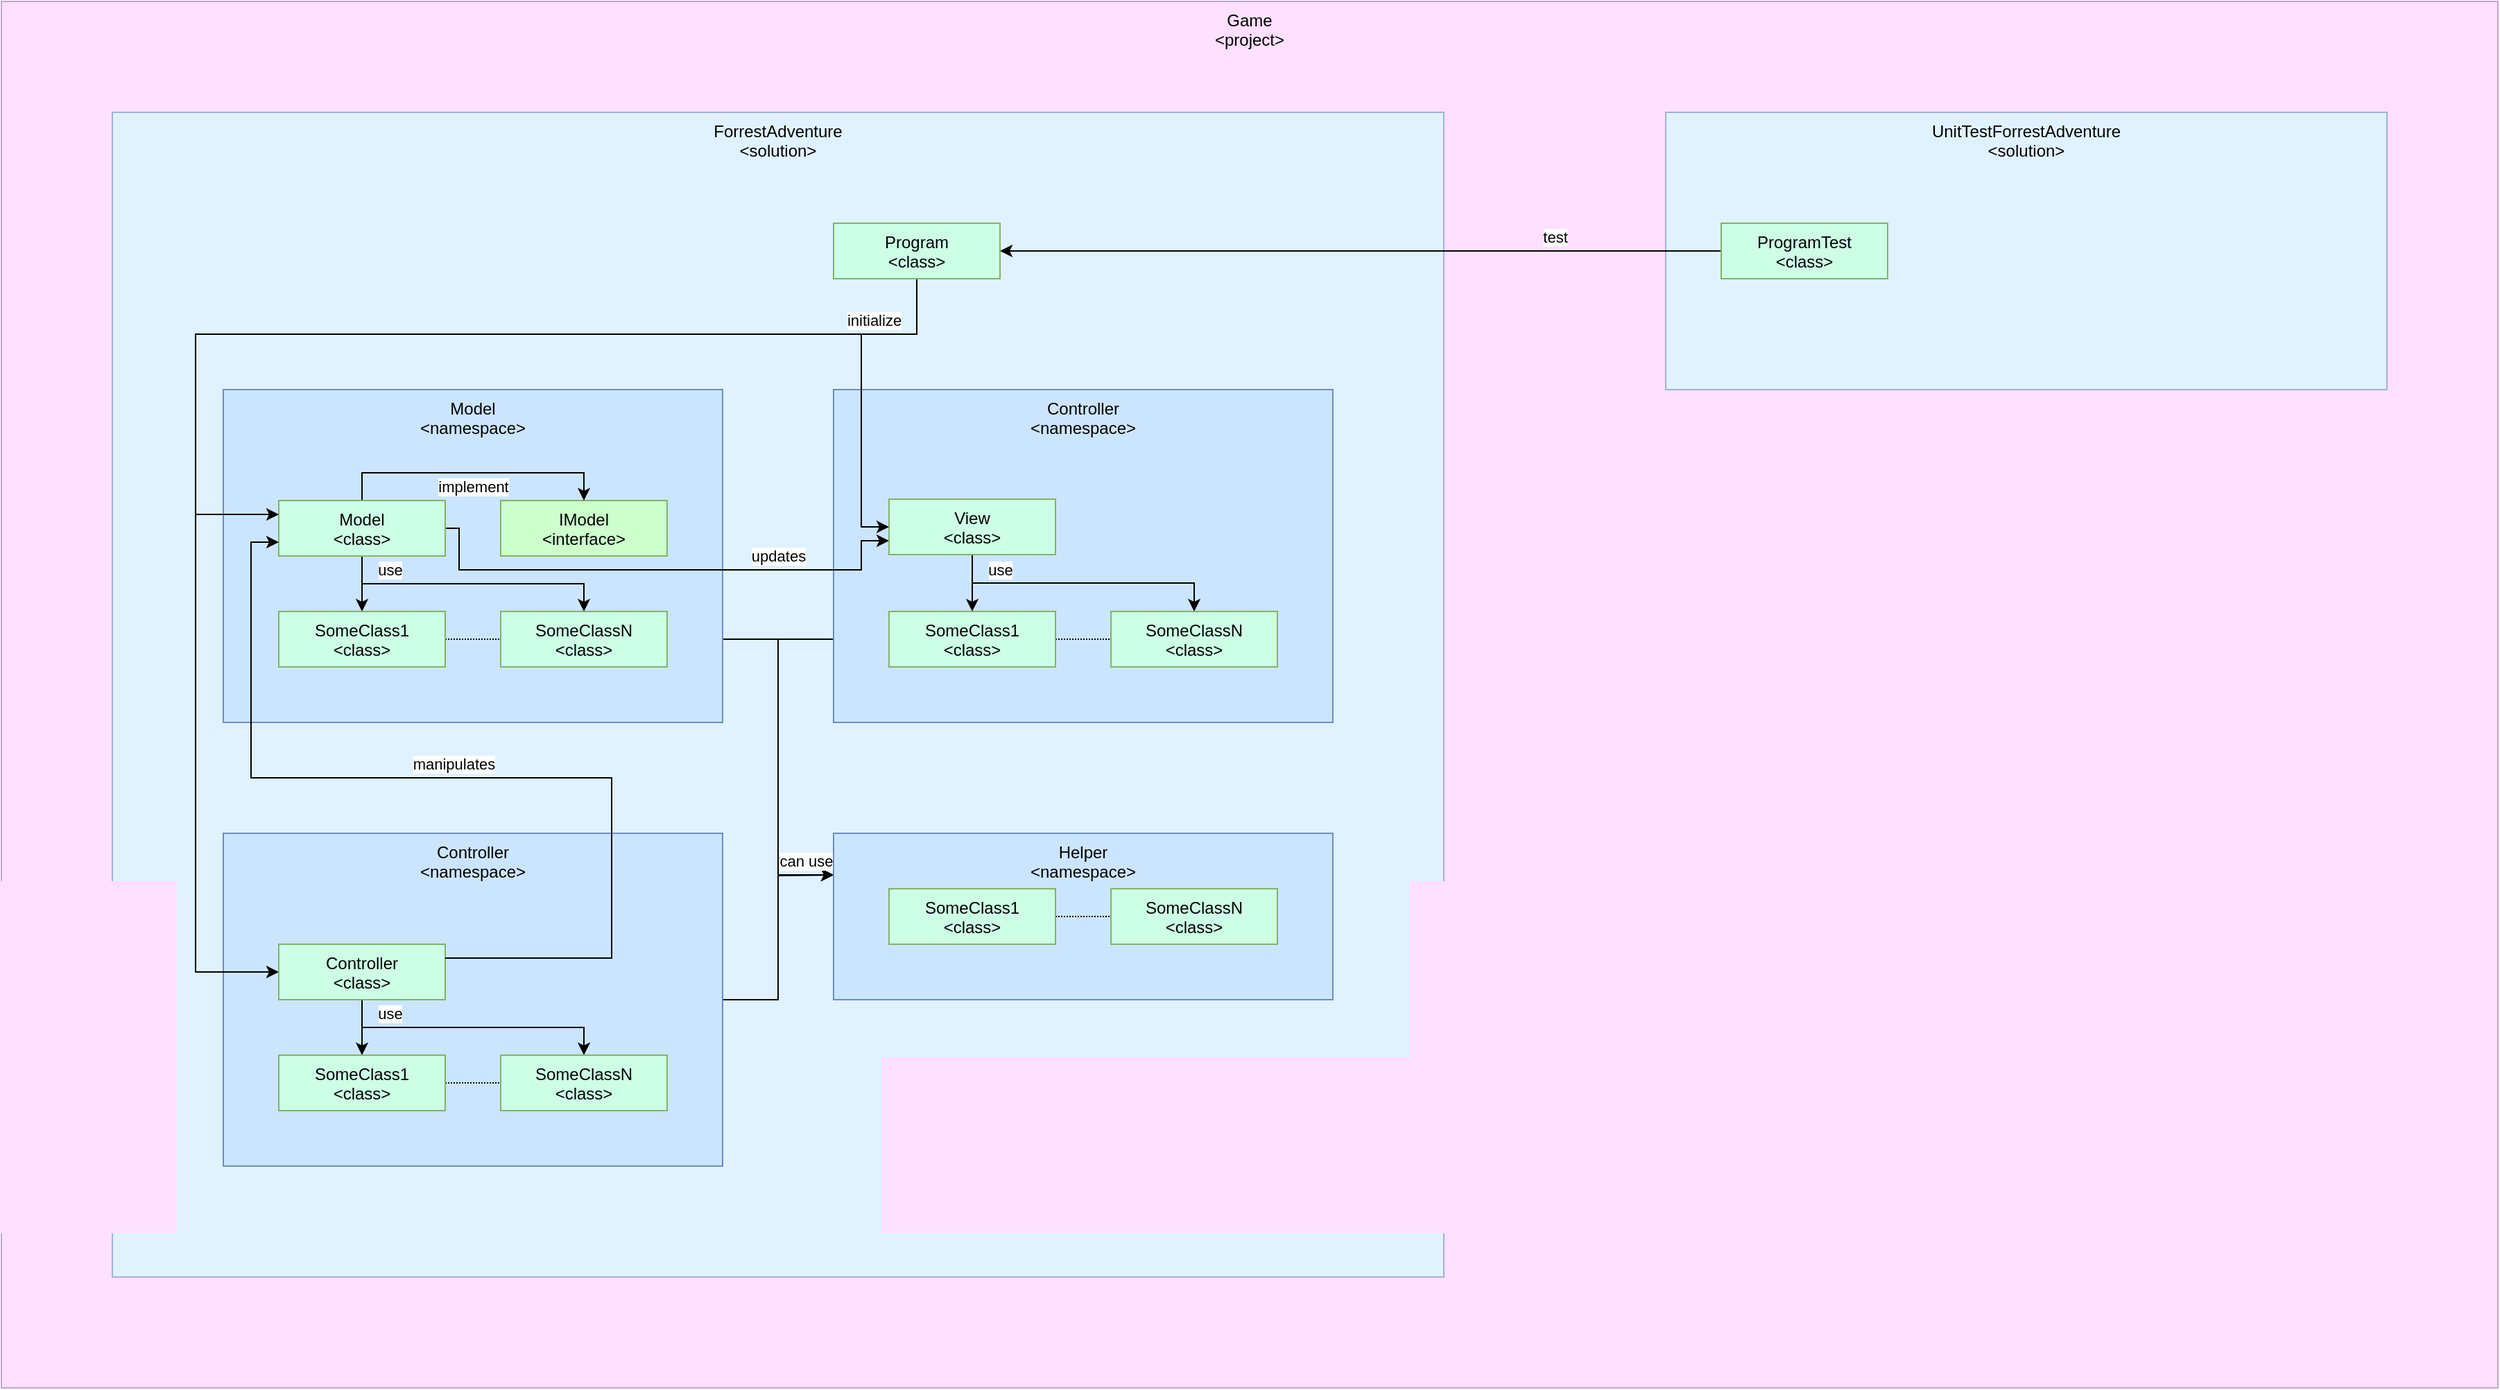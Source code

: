 <mxfile version="13.9.1"><diagram id="eldgkQ8Tza2UlyTcdQeU" name="Page-1"><mxGraphModel dx="2450" dy="945" grid="1" gridSize="10" guides="1" tooltips="1" connect="1" arrows="1" fold="1" page="1" pageScale="1" pageWidth="850" pageHeight="1100" math="0" shadow="0"><root><mxCell id="0"/><mxCell id="1" parent="0"/><mxCell id="JC25Zo_b4fqGkf2ErPh8-67" value="Game&lt;br&gt;&lt;div&gt;&amp;lt;project&amp;gt;&lt;/div&gt;" style="rounded=0;whiteSpace=wrap;html=1;align=center;verticalAlign=top;strokeColor=#9673a6;fillColor=#FFCCFF;glass=0;shadow=0;sketch=0;opacity=60;" vertex="1" parent="1"><mxGeometry x="-480" y="640" width="1800" height="1000" as="geometry"/></mxCell><mxCell id="JC25Zo_b4fqGkf2ErPh8-68" value="ForrestAdventure&lt;br&gt;&lt;div&gt;&amp;lt;solution&amp;gt;&lt;/div&gt;" style="rounded=0;whiteSpace=wrap;html=1;align=center;verticalAlign=top;strokeColor=#6c8ebf;fillColor=#CCFFFF;opacity=60;" vertex="1" parent="1"><mxGeometry x="-400" y="720" width="960" height="840" as="geometry"/></mxCell><mxCell id="JC25Zo_b4fqGkf2ErPh8-168" style="edgeStyle=orthogonalEdgeStyle;rounded=0;orthogonalLoop=1;jettySize=auto;html=1;exitX=0;exitY=0.75;exitDx=0;exitDy=0;entryX=0;entryY=0.25;entryDx=0;entryDy=0;endArrow=classic;endFill=1;" edge="1" parent="1" source="JC25Zo_b4fqGkf2ErPh8-121" target="JC25Zo_b4fqGkf2ErPh8-131"><mxGeometry relative="1" as="geometry"><Array as="points"><mxPoint x="80" y="1100"/><mxPoint x="80" y="1270"/></Array></mxGeometry></mxCell><mxCell id="JC25Zo_b4fqGkf2ErPh8-121" value="Controller&lt;br&gt;&amp;lt;namespace&amp;gt;" style="rounded=0;whiteSpace=wrap;html=1;align=center;verticalAlign=top;strokeColor=#6c8ebf;fillColor=#CCE5FF;" vertex="1" parent="1"><mxGeometry x="120" y="920" width="360" height="240" as="geometry"/></mxCell><mxCell id="JC25Zo_b4fqGkf2ErPh8-69" value="UnitTestForrestAdventure&lt;br&gt;&lt;div&gt;&amp;lt;solution&amp;gt;&lt;/div&gt;" style="rounded=0;whiteSpace=wrap;html=1;align=center;verticalAlign=top;strokeColor=#6c8ebf;fillColor=#CCFFFF;opacity=60;" vertex="1" parent="1"><mxGeometry x="720" y="720" width="520" height="200" as="geometry"/></mxCell><mxCell id="JC25Zo_b4fqGkf2ErPh8-169" value="test" style="edgeStyle=orthogonalEdgeStyle;rounded=0;orthogonalLoop=1;jettySize=auto;html=1;exitX=0;exitY=0.5;exitDx=0;exitDy=0;entryX=1;entryY=0.5;entryDx=0;entryDy=0;endArrow=classic;endFill=1;" edge="1" parent="1" source="JC25Zo_b4fqGkf2ErPh8-86" target="JC25Zo_b4fqGkf2ErPh8-130"><mxGeometry x="-0.538" y="-10" relative="1" as="geometry"><mxPoint as="offset"/></mxGeometry></mxCell><mxCell id="JC25Zo_b4fqGkf2ErPh8-86" value="&lt;div&gt;ProgramTest&lt;/div&gt;&lt;div&gt;&amp;lt;class&amp;gt;&lt;br&gt;&lt;/div&gt;" style="rounded=0;whiteSpace=wrap;html=1;align=center;strokeColor=#82b366;verticalAlign=top;fillColor=#CCFFE6;" vertex="1" parent="1"><mxGeometry x="760" y="800" width="120" height="40" as="geometry"/></mxCell><mxCell id="JC25Zo_b4fqGkf2ErPh8-167" style="edgeStyle=orthogonalEdgeStyle;rounded=0;orthogonalLoop=1;jettySize=auto;html=1;exitX=1;exitY=0.5;exitDx=0;exitDy=0;endArrow=classic;endFill=1;" edge="1" parent="1" source="JC25Zo_b4fqGkf2ErPh8-100"><mxGeometry relative="1" as="geometry"><mxPoint x="120" y="1270.0" as="targetPoint"/></mxGeometry></mxCell><mxCell id="JC25Zo_b4fqGkf2ErPh8-100" value="Controller&lt;br&gt;&amp;lt;namespace&amp;gt;" style="rounded=0;whiteSpace=wrap;html=1;align=center;verticalAlign=top;strokeColor=#6c8ebf;fillColor=#CCE5FF;" vertex="1" parent="1"><mxGeometry x="-320" y="1240" width="360" height="240" as="geometry"/></mxCell><mxCell id="JC25Zo_b4fqGkf2ErPh8-109" style="edgeStyle=orthogonalEdgeStyle;rounded=0;orthogonalLoop=1;jettySize=auto;html=1;exitX=0.5;exitY=1;exitDx=0;exitDy=0;entryX=0.5;entryY=0;entryDx=0;entryDy=0;" edge="1" parent="1" source="JC25Zo_b4fqGkf2ErPh8-102" target="JC25Zo_b4fqGkf2ErPh8-104"><mxGeometry relative="1" as="geometry"/></mxCell><mxCell id="JC25Zo_b4fqGkf2ErPh8-110" value="use" style="edgeStyle=orthogonalEdgeStyle;rounded=0;orthogonalLoop=1;jettySize=auto;html=1;exitX=0.5;exitY=1;exitDx=0;exitDy=0;entryX=0.5;entryY=0;entryDx=0;entryDy=0;" edge="1" parent="1" source="JC25Zo_b4fqGkf2ErPh8-102" target="JC25Zo_b4fqGkf2ErPh8-105"><mxGeometry x="-0.6" y="10" relative="1" as="geometry"><mxPoint as="offset"/></mxGeometry></mxCell><mxCell id="JC25Zo_b4fqGkf2ErPh8-102" value="&lt;div&gt;Controller&lt;/div&gt;&lt;div&gt;&amp;lt;class&amp;gt;&lt;br&gt;&lt;/div&gt;" style="rounded=0;whiteSpace=wrap;html=1;align=center;strokeColor=#82b366;verticalAlign=top;fillColor=#CCFFE6;" vertex="1" parent="1"><mxGeometry x="-280" y="1320" width="120" height="40" as="geometry"/></mxCell><mxCell id="JC25Zo_b4fqGkf2ErPh8-111" style="edgeStyle=orthogonalEdgeStyle;rounded=0;orthogonalLoop=1;jettySize=auto;html=1;exitX=1;exitY=0.5;exitDx=0;exitDy=0;entryX=0;entryY=0.5;entryDx=0;entryDy=0;endArrow=none;endFill=0;dashed=1;dashPattern=1 1;" edge="1" parent="1" source="JC25Zo_b4fqGkf2ErPh8-104" target="JC25Zo_b4fqGkf2ErPh8-105"><mxGeometry relative="1" as="geometry"/></mxCell><mxCell id="JC25Zo_b4fqGkf2ErPh8-104" value="&lt;div&gt;SomeClass1&lt;br&gt;&lt;/div&gt;&lt;div&gt;&amp;lt;class&amp;gt;&lt;br&gt;&lt;/div&gt;" style="rounded=0;whiteSpace=wrap;html=1;align=center;strokeColor=#82b366;verticalAlign=top;fillColor=#CCFFE6;" vertex="1" parent="1"><mxGeometry x="-280" y="1400" width="120" height="40" as="geometry"/></mxCell><mxCell id="JC25Zo_b4fqGkf2ErPh8-105" value="&lt;div&gt;SomeClassN&lt;/div&gt;&lt;div&gt;&amp;lt;class&amp;gt;&lt;br&gt;&lt;/div&gt;" style="rounded=0;whiteSpace=wrap;html=1;align=center;strokeColor=#82b366;verticalAlign=top;fillColor=#CCFFE6;" vertex="1" parent="1"><mxGeometry x="-120" y="1400" width="120" height="40" as="geometry"/></mxCell><mxCell id="JC25Zo_b4fqGkf2ErPh8-166" value="can use" style="edgeStyle=orthogonalEdgeStyle;rounded=0;orthogonalLoop=1;jettySize=auto;html=1;exitX=1;exitY=0.75;exitDx=0;exitDy=0;entryX=0;entryY=0.25;entryDx=0;entryDy=0;endArrow=classic;endFill=1;" edge="1" parent="1" source="JC25Zo_b4fqGkf2ErPh8-112" target="JC25Zo_b4fqGkf2ErPh8-131"><mxGeometry x="0.84" y="10" relative="1" as="geometry"><mxPoint as="offset"/></mxGeometry></mxCell><mxCell id="JC25Zo_b4fqGkf2ErPh8-112" value="Model&lt;br&gt;&amp;lt;namespace&amp;gt;" style="rounded=0;whiteSpace=wrap;html=1;align=center;verticalAlign=top;strokeColor=#6c8ebf;fillColor=#CCE5FF;" vertex="1" parent="1"><mxGeometry x="-320" y="920" width="360" height="240" as="geometry"/></mxCell><mxCell id="JC25Zo_b4fqGkf2ErPh8-113" value="&lt;div&gt;IModel&lt;/div&gt;&lt;div&gt;&amp;lt;interface&amp;gt;&lt;br&gt;&lt;/div&gt;" style="rounded=0;whiteSpace=wrap;html=1;fillColor=#CCFFCC;align=center;strokeColor=#82b366;verticalAlign=top;" vertex="1" parent="1"><mxGeometry x="-120" y="1000" width="120" height="40" as="geometry"/></mxCell><mxCell id="JC25Zo_b4fqGkf2ErPh8-114" value="implement" style="edgeStyle=orthogonalEdgeStyle;rounded=0;orthogonalLoop=1;jettySize=auto;html=1;exitX=0.5;exitY=0;exitDx=0;exitDy=0;entryX=0.5;entryY=0;entryDx=0;entryDy=0;" edge="1" parent="1" source="JC25Zo_b4fqGkf2ErPh8-117" target="JC25Zo_b4fqGkf2ErPh8-113"><mxGeometry y="-10" relative="1" as="geometry"><mxPoint as="offset"/></mxGeometry></mxCell><mxCell id="JC25Zo_b4fqGkf2ErPh8-115" style="edgeStyle=orthogonalEdgeStyle;rounded=0;orthogonalLoop=1;jettySize=auto;html=1;exitX=0.5;exitY=1;exitDx=0;exitDy=0;entryX=0.5;entryY=0;entryDx=0;entryDy=0;" edge="1" parent="1" source="JC25Zo_b4fqGkf2ErPh8-117" target="JC25Zo_b4fqGkf2ErPh8-119"><mxGeometry relative="1" as="geometry"/></mxCell><mxCell id="JC25Zo_b4fqGkf2ErPh8-116" value="use" style="edgeStyle=orthogonalEdgeStyle;rounded=0;orthogonalLoop=1;jettySize=auto;html=1;exitX=0.5;exitY=1;exitDx=0;exitDy=0;entryX=0.5;entryY=0;entryDx=0;entryDy=0;" edge="1" parent="1" source="JC25Zo_b4fqGkf2ErPh8-117" target="JC25Zo_b4fqGkf2ErPh8-120"><mxGeometry x="-0.6" y="10" relative="1" as="geometry"><mxPoint as="offset"/></mxGeometry></mxCell><mxCell id="JC25Zo_b4fqGkf2ErPh8-147" value="updates" style="edgeStyle=orthogonalEdgeStyle;rounded=0;orthogonalLoop=1;jettySize=auto;html=1;exitX=1;exitY=0.5;exitDx=0;exitDy=0;entryX=0;entryY=0.75;entryDx=0;entryDy=0;endArrow=classic;endFill=1;" edge="1" parent="1" source="JC25Zo_b4fqGkf2ErPh8-117" target="JC25Zo_b4fqGkf2ErPh8-124"><mxGeometry x="0.456" y="10" width="50" height="1059" relative="1" as="geometry"><Array as="points"><mxPoint x="-150" y="1020"/><mxPoint x="-150" y="1050"/><mxPoint x="140" y="1050"/><mxPoint x="140" y="1029"/></Array><mxPoint as="offset"/></mxGeometry></mxCell><mxCell id="JC25Zo_b4fqGkf2ErPh8-117" value="&lt;div&gt;Model&lt;br&gt;&lt;/div&gt;&lt;div&gt;&amp;lt;class&amp;gt;&lt;br&gt;&lt;/div&gt;" style="rounded=0;whiteSpace=wrap;html=1;align=center;strokeColor=#82b366;verticalAlign=top;fillColor=#CCFFE6;" vertex="1" parent="1"><mxGeometry x="-280" y="1000" width="120" height="40" as="geometry"/></mxCell><mxCell id="JC25Zo_b4fqGkf2ErPh8-118" style="edgeStyle=orthogonalEdgeStyle;rounded=0;orthogonalLoop=1;jettySize=auto;html=1;exitX=1;exitY=0.5;exitDx=0;exitDy=0;entryX=0;entryY=0.5;entryDx=0;entryDy=0;endArrow=none;endFill=0;dashed=1;dashPattern=1 1;" edge="1" parent="1" source="JC25Zo_b4fqGkf2ErPh8-119" target="JC25Zo_b4fqGkf2ErPh8-120"><mxGeometry relative="1" as="geometry"/></mxCell><mxCell id="JC25Zo_b4fqGkf2ErPh8-119" value="&lt;div&gt;SomeClass1&lt;br&gt;&lt;/div&gt;&lt;div&gt;&amp;lt;class&amp;gt;&lt;br&gt;&lt;/div&gt;" style="rounded=0;whiteSpace=wrap;html=1;align=center;strokeColor=#82b366;verticalAlign=top;fillColor=#CCFFE6;" vertex="1" parent="1"><mxGeometry x="-280" y="1080" width="120" height="40" as="geometry"/></mxCell><mxCell id="JC25Zo_b4fqGkf2ErPh8-120" value="&lt;div&gt;SomeClassN&lt;/div&gt;&lt;div&gt;&amp;lt;class&amp;gt;&lt;br&gt;&lt;/div&gt;" style="rounded=0;whiteSpace=wrap;html=1;align=center;strokeColor=#82b366;verticalAlign=top;fillColor=#CCFFE6;" vertex="1" parent="1"><mxGeometry x="-120" y="1080" width="120" height="40" as="geometry"/></mxCell><mxCell id="JC25Zo_b4fqGkf2ErPh8-122" style="edgeStyle=orthogonalEdgeStyle;rounded=0;orthogonalLoop=1;jettySize=auto;html=1;exitX=0.5;exitY=1;exitDx=0;exitDy=0;entryX=0.5;entryY=0;entryDx=0;entryDy=0;" edge="1" parent="1" source="JC25Zo_b4fqGkf2ErPh8-124" target="JC25Zo_b4fqGkf2ErPh8-126"><mxGeometry relative="1" as="geometry"/></mxCell><mxCell id="JC25Zo_b4fqGkf2ErPh8-123" value="use" style="edgeStyle=orthogonalEdgeStyle;rounded=0;orthogonalLoop=1;jettySize=auto;html=1;exitX=0.5;exitY=1;exitDx=0;exitDy=0;entryX=0.5;entryY=0;entryDx=0;entryDy=0;" edge="1" parent="1" source="JC25Zo_b4fqGkf2ErPh8-124" target="JC25Zo_b4fqGkf2ErPh8-127"><mxGeometry x="-0.6" y="10" relative="1" as="geometry"><mxPoint as="offset"/></mxGeometry></mxCell><mxCell id="JC25Zo_b4fqGkf2ErPh8-124" value="&lt;div&gt;View&lt;br&gt;&lt;/div&gt;&lt;div&gt;&amp;lt;class&amp;gt;&lt;br&gt;&lt;/div&gt;" style="rounded=0;whiteSpace=wrap;html=1;align=center;strokeColor=#82b366;verticalAlign=top;fillColor=#CCFFE6;" vertex="1" parent="1"><mxGeometry x="160" y="999" width="120" height="40" as="geometry"/></mxCell><mxCell id="JC25Zo_b4fqGkf2ErPh8-125" style="edgeStyle=orthogonalEdgeStyle;rounded=0;orthogonalLoop=1;jettySize=auto;html=1;exitX=1;exitY=0.5;exitDx=0;exitDy=0;entryX=0;entryY=0.5;entryDx=0;entryDy=0;endArrow=none;endFill=0;dashed=1;dashPattern=1 1;" edge="1" parent="1" source="JC25Zo_b4fqGkf2ErPh8-126" target="JC25Zo_b4fqGkf2ErPh8-127"><mxGeometry relative="1" as="geometry"/></mxCell><mxCell id="JC25Zo_b4fqGkf2ErPh8-126" value="&lt;div&gt;SomeClass1&lt;br&gt;&lt;/div&gt;&lt;div&gt;&amp;lt;class&amp;gt;&lt;br&gt;&lt;/div&gt;" style="rounded=0;whiteSpace=wrap;html=1;align=center;strokeColor=#82b366;verticalAlign=top;fillColor=#CCFFE6;" vertex="1" parent="1"><mxGeometry x="160" y="1080" width="120" height="40" as="geometry"/></mxCell><mxCell id="JC25Zo_b4fqGkf2ErPh8-127" value="&lt;div&gt;SomeClassN&lt;/div&gt;&lt;div&gt;&amp;lt;class&amp;gt;&lt;br&gt;&lt;/div&gt;" style="rounded=0;whiteSpace=wrap;html=1;align=center;strokeColor=#82b366;verticalAlign=top;fillColor=#CCFFE6;" vertex="1" parent="1"><mxGeometry x="320" y="1080" width="120" height="40" as="geometry"/></mxCell><mxCell id="JC25Zo_b4fqGkf2ErPh8-137" style="edgeStyle=orthogonalEdgeStyle;rounded=0;orthogonalLoop=1;jettySize=auto;html=1;exitX=0.5;exitY=1;exitDx=0;exitDy=0;entryX=0;entryY=0.25;entryDx=0;entryDy=0;endArrow=classic;endFill=1;" edge="1" parent="1" source="JC25Zo_b4fqGkf2ErPh8-130" target="JC25Zo_b4fqGkf2ErPh8-117"><mxGeometry relative="1" as="geometry"><Array as="points"><mxPoint x="180" y="880"/><mxPoint x="-340" y="880"/><mxPoint x="-340" y="1010"/></Array></mxGeometry></mxCell><mxCell id="JC25Zo_b4fqGkf2ErPh8-138" value="initialize" style="edgeStyle=orthogonalEdgeStyle;rounded=0;orthogonalLoop=1;jettySize=auto;html=1;exitX=0.5;exitY=1;exitDx=0;exitDy=0;entryX=0;entryY=0.5;entryDx=0;entryDy=0;endArrow=classic;endFill=1;" edge="1" parent="1" source="JC25Zo_b4fqGkf2ErPh8-130" target="JC25Zo_b4fqGkf2ErPh8-102"><mxGeometry x="-0.868" y="-10" relative="1" as="geometry"><Array as="points"><mxPoint x="180" y="880"/><mxPoint x="-340" y="880"/><mxPoint x="-340" y="1340"/></Array><mxPoint as="offset"/></mxGeometry></mxCell><mxCell id="JC25Zo_b4fqGkf2ErPh8-143" style="edgeStyle=orthogonalEdgeStyle;rounded=0;orthogonalLoop=1;jettySize=auto;html=1;exitX=0.5;exitY=1;exitDx=0;exitDy=0;entryX=0;entryY=0.5;entryDx=0;entryDy=0;endArrow=classic;endFill=1;" edge="1" parent="1" source="JC25Zo_b4fqGkf2ErPh8-130" target="JC25Zo_b4fqGkf2ErPh8-124"><mxGeometry relative="1" as="geometry"><Array as="points"><mxPoint x="180" y="880"/><mxPoint x="140" y="880"/><mxPoint x="140" y="1019"/></Array></mxGeometry></mxCell><mxCell id="JC25Zo_b4fqGkf2ErPh8-130" value="&lt;div&gt;Program&lt;/div&gt;&lt;div&gt;&amp;lt;class&amp;gt;&lt;br&gt;&lt;/div&gt;" style="rounded=0;whiteSpace=wrap;html=1;align=center;strokeColor=#82b366;verticalAlign=top;fillColor=#CCFFE6;" vertex="1" parent="1"><mxGeometry x="120" y="800" width="120" height="40" as="geometry"/></mxCell><mxCell id="JC25Zo_b4fqGkf2ErPh8-131" value="Helper&lt;br&gt;&amp;lt;namespace&amp;gt;" style="rounded=0;whiteSpace=wrap;html=1;align=center;verticalAlign=top;strokeColor=#6c8ebf;fillColor=#CCE5FF;" vertex="1" parent="1"><mxGeometry x="120" y="1240" width="360" height="120" as="geometry"/></mxCell><mxCell id="JC25Zo_b4fqGkf2ErPh8-135" style="edgeStyle=orthogonalEdgeStyle;rounded=0;orthogonalLoop=1;jettySize=auto;html=1;exitX=1;exitY=0.5;exitDx=0;exitDy=0;endArrow=none;endFill=0;dashed=1;dashPattern=1 1;" edge="1" parent="1" source="JC25Zo_b4fqGkf2ErPh8-133" target="JC25Zo_b4fqGkf2ErPh8-134"><mxGeometry relative="1" as="geometry"/></mxCell><mxCell id="JC25Zo_b4fqGkf2ErPh8-133" value="&lt;div&gt;SomeClass1&lt;br&gt;&lt;/div&gt;&lt;div&gt;&amp;lt;class&amp;gt;&lt;br&gt;&lt;/div&gt;" style="rounded=0;whiteSpace=wrap;html=1;align=center;strokeColor=#82b366;verticalAlign=top;fillColor=#CCFFE6;" vertex="1" parent="1"><mxGeometry x="160" y="1280" width="120" height="40" as="geometry"/></mxCell><mxCell id="JC25Zo_b4fqGkf2ErPh8-134" value="&lt;div&gt;SomeClassN&lt;/div&gt;&lt;div&gt;&amp;lt;class&amp;gt;&lt;br&gt;&lt;/div&gt;" style="rounded=0;whiteSpace=wrap;html=1;align=center;strokeColor=#82b366;verticalAlign=top;fillColor=#CCFFE6;" vertex="1" parent="1"><mxGeometry x="320" y="1280" width="120" height="40" as="geometry"/></mxCell><mxCell id="JC25Zo_b4fqGkf2ErPh8-160" value="manipulates" style="edgeStyle=orthogonalEdgeStyle;rounded=0;orthogonalLoop=1;jettySize=auto;html=1;exitX=1;exitY=0.25;exitDx=0;exitDy=0;entryX=0;entryY=0.75;entryDx=0;entryDy=0;endArrow=classic;endFill=1;" edge="1" parent="1" source="JC25Zo_b4fqGkf2ErPh8-102" target="JC25Zo_b4fqGkf2ErPh8-117"><mxGeometry x="0.04" y="-10" height="1250" relative="1" as="geometry"><Array as="points"><mxPoint x="-40" y="1330"/><mxPoint x="-40" y="1200"/><mxPoint x="-300" y="1200"/><mxPoint x="-300" y="1030"/></Array><mxPoint as="offset"/></mxGeometry></mxCell></root></mxGraphModel></diagram></mxfile>